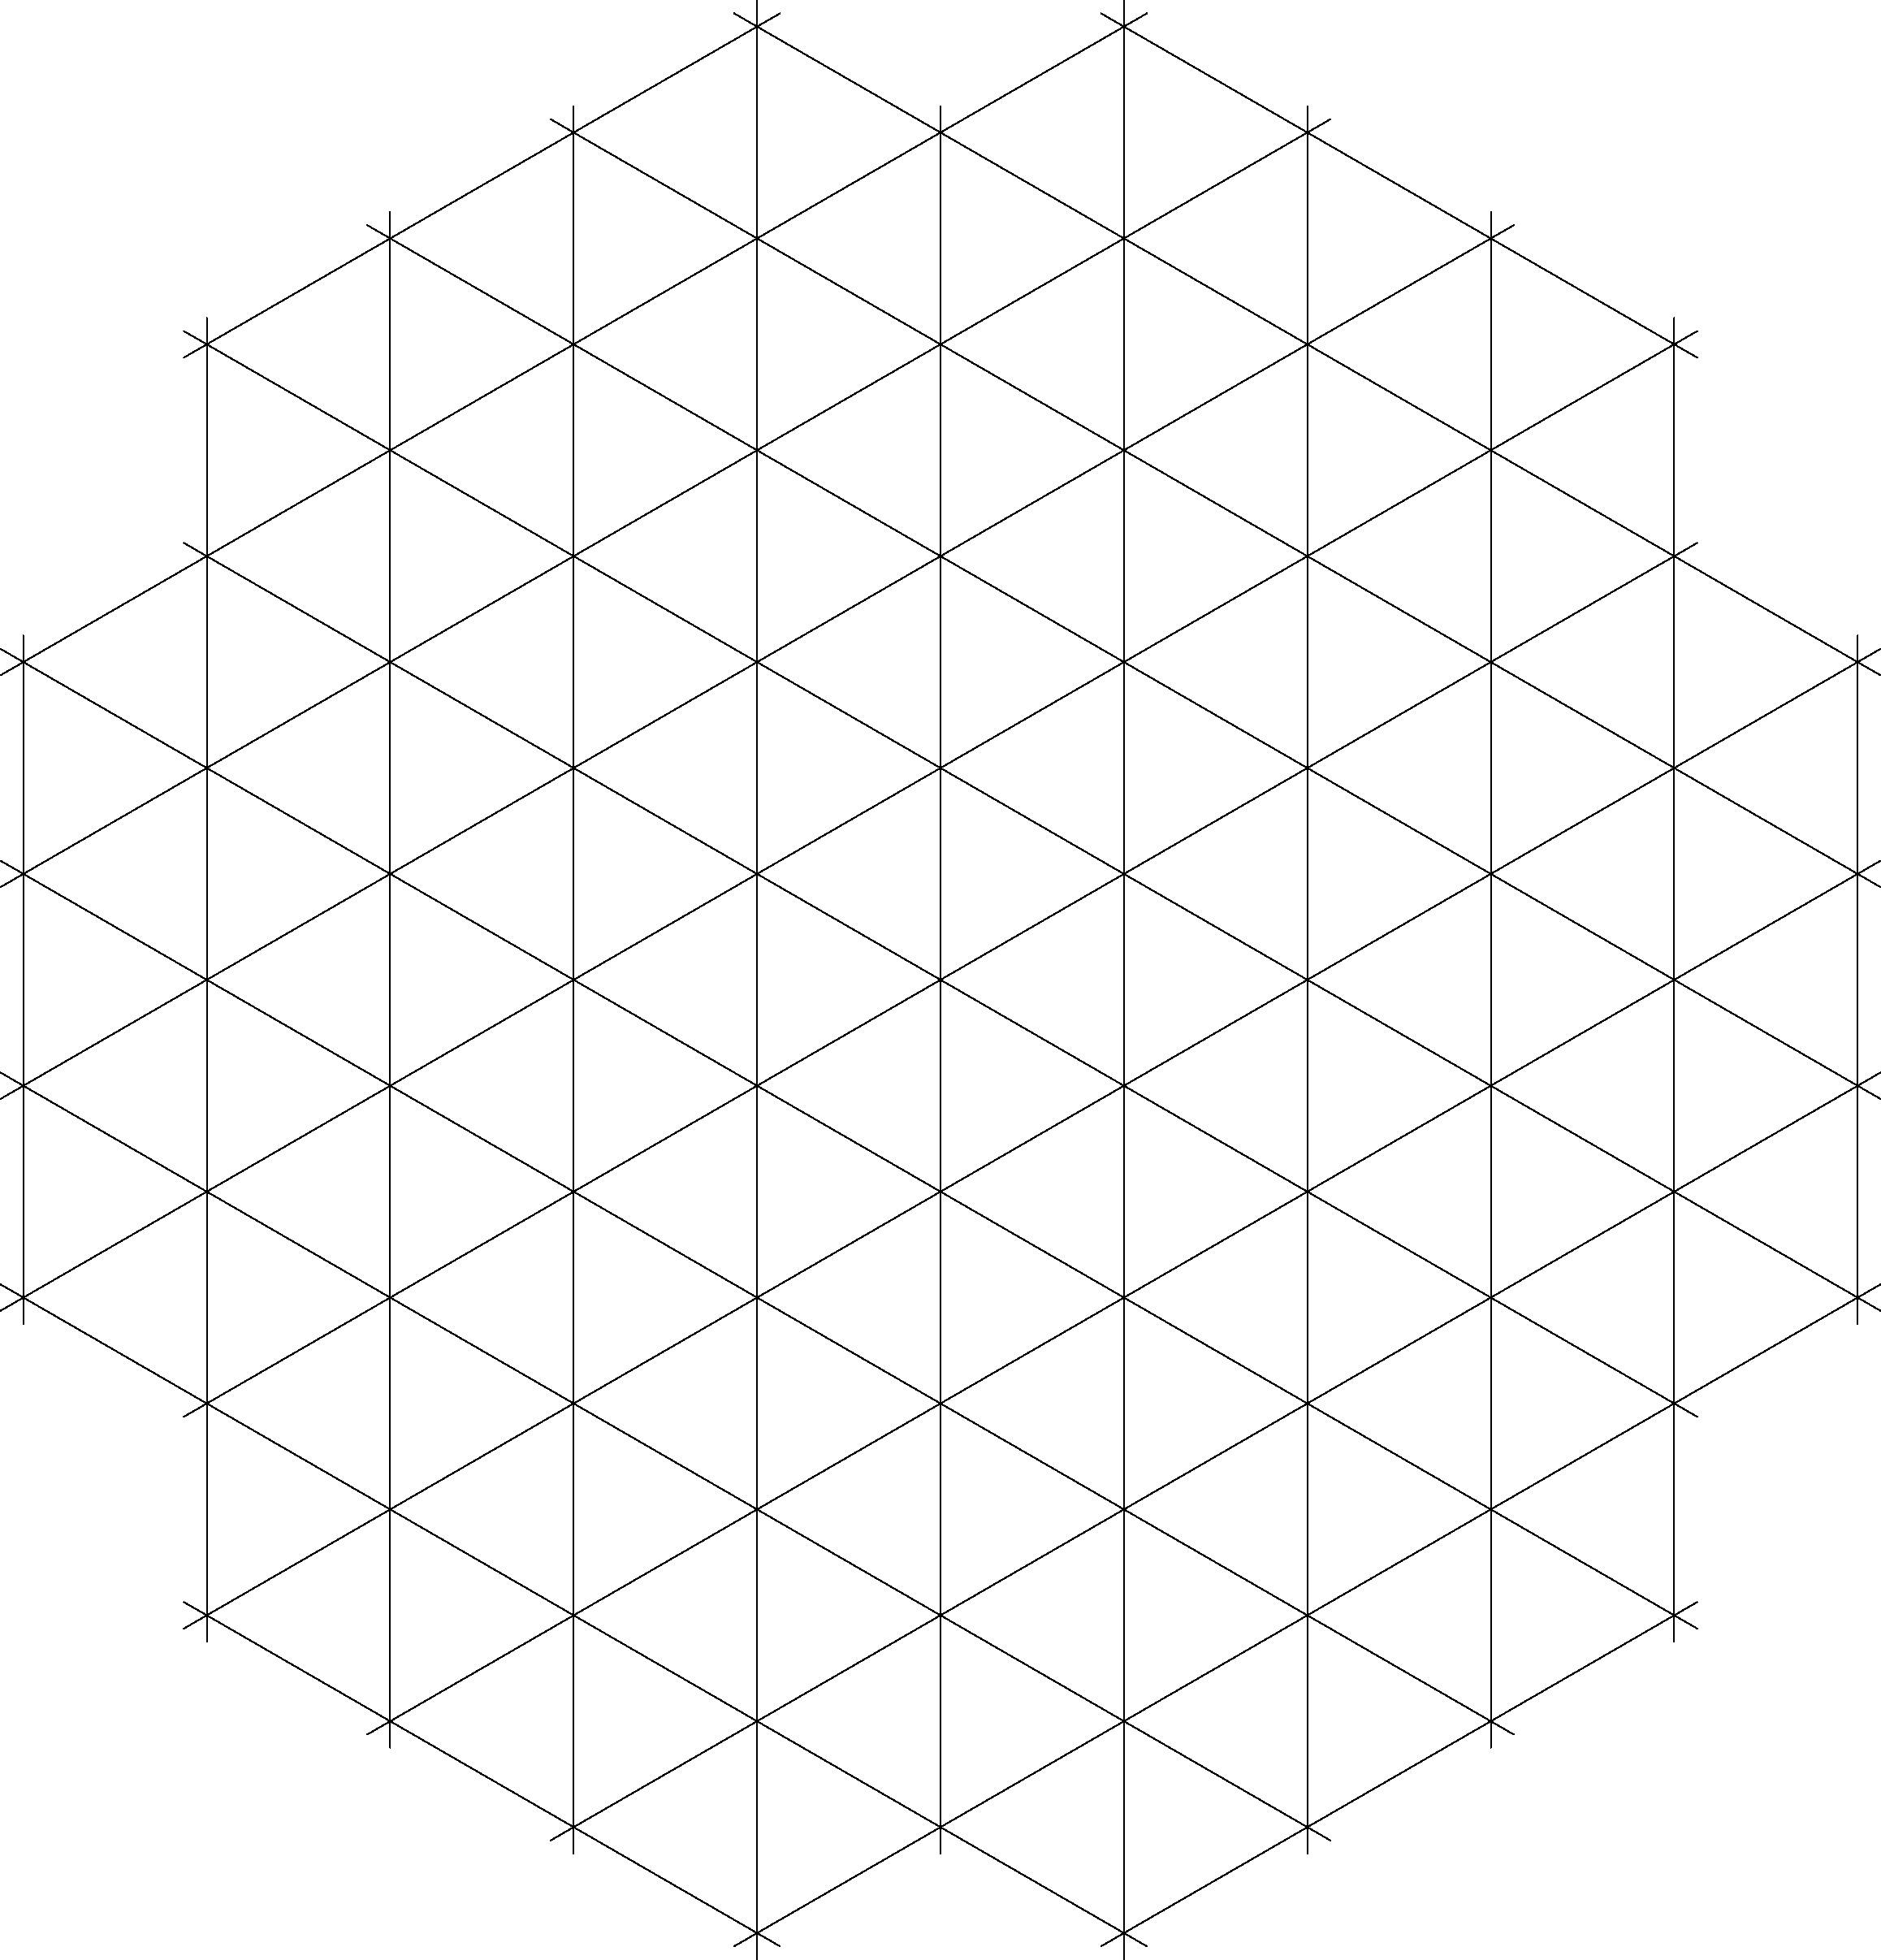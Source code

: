 unitsize(1mm);

real trianglesidelength = 138.0/3;
real extensionlength = 5.76;
real extensionfraction = extensionlength/trianglesidelength;

// You might need to adjust this for your laser cutter
pen cutpen = black+linewidth(.001inches);

// This code is based on an up, downright coordinate system centered at a1.
// (a1 is actually just off the lower-left corner of the board; not a legal position)
pair dr = rotate(60)*down;
pair a1 = (0,0); // also one corner of the bounding hexagon

// We first define the board edge points, going clockwise around the board.

// Funny inner corner 
pair b2 = 1*dr + 1*up;

// Bottom-left edge
pair b1 = 1*dr + 0*up; 
pair c1 = 2*dr + 0*up;
pair d1 = 3*dr + 0*up;
pair e1 = 4*dr + 0*up;

// Funny inner corner
pair f2 = 5*dr + 1*up; 
 
// Bottom-right edge
pair g2 = 6*dr + 1*up;
pair h3 = 7*dr + 2*up;
pair i4 = 8*dr + 3*up;
pair j5 = 9*dr + 4*up;

// Funny inner corner
pair j6 = 9*dr + 5*up;

// Right edge of the board
pair k7 = 10*dr + 6*up;
pair k8 = 10*dr + 7*up;
pair k9 = 10*dr + 8*up;
pair k10 = 10*dr + 9*up;

// Funny inner corner
pair j10 = 9*dr + 9*up;
 
// Top-right edge
pair j11 = 9*dr + 10*up;
pair i11 = 8*dr + 10*up;
pair h11 = 7*dr + 10*up;
pair g11 = 6*dr + 10*up;

// Funny inner corner
pair f10 = 5*dr + 9*up;

// Top-left edge
pair e10 = 4*dr + 9*up;
pair d9 = 3*dr + 8*up;
pair c8 = 2*dr + 7*up;
pair b7 = 1*dr + 6*up;

// Funny inner corner
pair b6 = 1*dr + 5*up;

// Left edge
pair a5 = 0*dr + 4*up;
pair a4 = 0*dr + 3*up;
pair a3 = 0*dr + 2*up;
pair a2 = 0*dr + 1*up;

// Define the vertical lines
pair ext = extensionfraction*up;  // extension vector
path[] uplines = a2-ext -- a5+ext
				^^b1-ext -- b7+ext
				^^c1-ext -- c8+ext
				^^d1-ext -- d9+ext
				^^e1-ext -- e10+ext
				^^f2-ext -- f10+ext
				^^g2-ext -- g11+ext
				^^h3-ext -- h11+ext
				^^i4-ext -- i11+ext
				^^j5-ext -- j11+ext
				^^k7-ext -- k10+ext;

// Define the other lines by rotation about the board center.
pair boardcenter = f2 + 4*up;
path[] uprightlines = rotate(-60, boardcenter)*uplines;
path[] upleftlines = rotate(60, boardcenter)*uplines;

// Draw the lines
draw(scale(trianglesidelength)*uplines);
draw(scale(trianglesidelength)*uprightlines);
draw(scale(trianglesidelength)*upleftlines);

